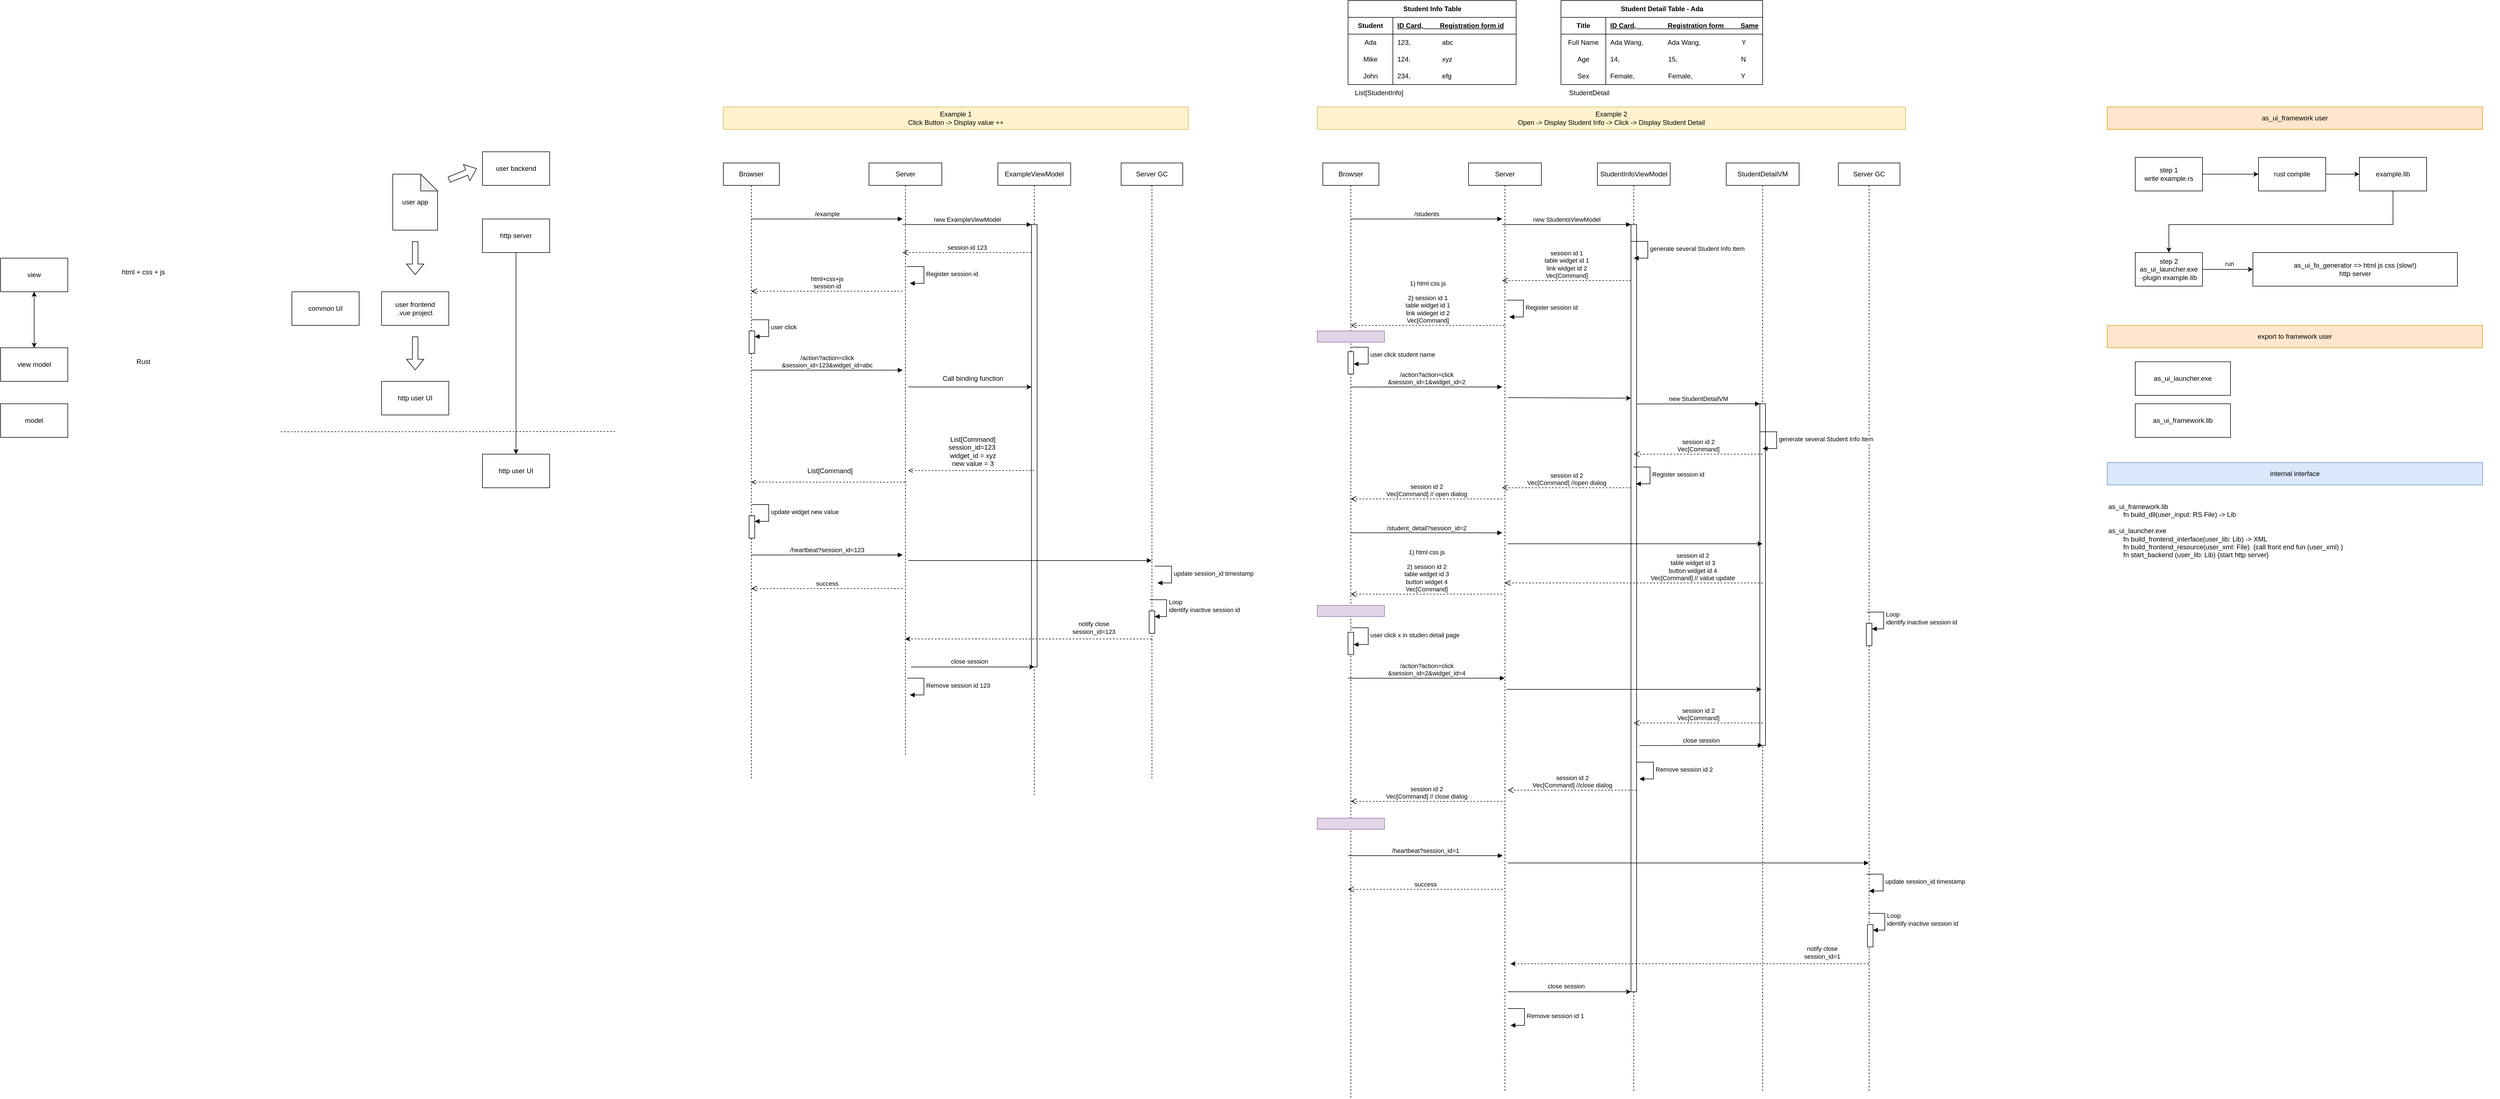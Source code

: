 <mxfile version="21.6.8" type="device">
  <diagram name="第 1 页" id="wU5PnNOs2OtEsKPJ3UKh">
    <mxGraphModel dx="694" dy="2028" grid="1" gridSize="10" guides="1" tooltips="1" connect="1" arrows="1" fold="1" page="1" pageScale="1" pageWidth="827" pageHeight="1169" math="0" shadow="0">
      <root>
        <mxCell id="0" />
        <mxCell id="1" parent="0" />
        <mxCell id="8x5rfXuvoDwp5_2ILN0k-29" style="edgeStyle=orthogonalEdgeStyle;rounded=0;orthogonalLoop=1;jettySize=auto;html=1;exitX=0.5;exitY=1;exitDx=0;exitDy=0;entryX=0.5;entryY=0;entryDx=0;entryDy=0;startArrow=classic;startFill=1;" edge="1" parent="1" source="8x5rfXuvoDwp5_2ILN0k-4" target="8x5rfXuvoDwp5_2ILN0k-5">
          <mxGeometry relative="1" as="geometry" />
        </mxCell>
        <mxCell id="8x5rfXuvoDwp5_2ILN0k-4" value="view" style="rounded=0;whiteSpace=wrap;html=1;" vertex="1" parent="1">
          <mxGeometry x="420" y="240" width="120" height="60" as="geometry" />
        </mxCell>
        <mxCell id="8x5rfXuvoDwp5_2ILN0k-5" value="view model" style="rounded=0;whiteSpace=wrap;html=1;" vertex="1" parent="1">
          <mxGeometry x="420" y="400" width="120" height="60" as="geometry" />
        </mxCell>
        <mxCell id="8x5rfXuvoDwp5_2ILN0k-7" value="model" style="rounded=0;whiteSpace=wrap;html=1;" vertex="1" parent="1">
          <mxGeometry x="420" y="500" width="120" height="60" as="geometry" />
        </mxCell>
        <mxCell id="8x5rfXuvoDwp5_2ILN0k-13" value="html + css + js" style="text;html=1;strokeColor=none;fillColor=none;align=center;verticalAlign=middle;whiteSpace=wrap;rounded=0;" vertex="1" parent="1">
          <mxGeometry x="560" y="250" width="230" height="30" as="geometry" />
        </mxCell>
        <mxCell id="8x5rfXuvoDwp5_2ILN0k-14" value="Rust" style="text;html=1;strokeColor=none;fillColor=none;align=center;verticalAlign=middle;whiteSpace=wrap;rounded=0;" vertex="1" parent="1">
          <mxGeometry x="645" y="410" width="60" height="30" as="geometry" />
        </mxCell>
        <mxCell id="8x5rfXuvoDwp5_2ILN0k-15" value="user app" style="shape=note;whiteSpace=wrap;html=1;backgroundOutline=1;darkOpacity=0.05;" vertex="1" parent="1">
          <mxGeometry x="1120" y="90" width="80" height="100" as="geometry" />
        </mxCell>
        <mxCell id="8x5rfXuvoDwp5_2ILN0k-30" style="edgeStyle=orthogonalEdgeStyle;rounded=0;orthogonalLoop=1;jettySize=auto;html=1;exitX=0.5;exitY=1;exitDx=0;exitDy=0;entryX=0.5;entryY=0;entryDx=0;entryDy=0;" edge="1" parent="1" source="8x5rfXuvoDwp5_2ILN0k-16" target="8x5rfXuvoDwp5_2ILN0k-26">
          <mxGeometry relative="1" as="geometry" />
        </mxCell>
        <mxCell id="8x5rfXuvoDwp5_2ILN0k-16" value="http server" style="rounded=0;whiteSpace=wrap;html=1;" vertex="1" parent="1">
          <mxGeometry x="1280" y="170" width="120" height="60" as="geometry" />
        </mxCell>
        <mxCell id="8x5rfXuvoDwp5_2ILN0k-17" value="user backend" style="rounded=0;whiteSpace=wrap;html=1;" vertex="1" parent="1">
          <mxGeometry x="1280" y="50" width="120" height="60" as="geometry" />
        </mxCell>
        <mxCell id="8x5rfXuvoDwp5_2ILN0k-18" value="" style="endArrow=none;dashed=1;html=1;rounded=0;" edge="1" parent="1">
          <mxGeometry width="50" height="50" relative="1" as="geometry">
            <mxPoint x="920" y="550" as="sourcePoint" />
            <mxPoint x="1520" y="549.5" as="targetPoint" />
          </mxGeometry>
        </mxCell>
        <mxCell id="8x5rfXuvoDwp5_2ILN0k-19" value="user frontend&lt;br&gt;.vue project" style="rounded=0;whiteSpace=wrap;html=1;" vertex="1" parent="1">
          <mxGeometry x="1100" y="300" width="120" height="60" as="geometry" />
        </mxCell>
        <mxCell id="8x5rfXuvoDwp5_2ILN0k-20" value="" style="shape=flexArrow;endArrow=classic;html=1;rounded=0;" edge="1" parent="1">
          <mxGeometry width="50" height="50" relative="1" as="geometry">
            <mxPoint x="1220" y="100" as="sourcePoint" />
            <mxPoint x="1270" y="80" as="targetPoint" />
          </mxGeometry>
        </mxCell>
        <mxCell id="8x5rfXuvoDwp5_2ILN0k-21" value="" style="shape=flexArrow;endArrow=classic;html=1;rounded=0;" edge="1" parent="1">
          <mxGeometry width="50" height="50" relative="1" as="geometry">
            <mxPoint x="1160" y="210" as="sourcePoint" />
            <mxPoint x="1160" y="270" as="targetPoint" />
          </mxGeometry>
        </mxCell>
        <mxCell id="8x5rfXuvoDwp5_2ILN0k-22" value="" style="shape=flexArrow;endArrow=classic;html=1;rounded=0;" edge="1" parent="1">
          <mxGeometry width="50" height="50" relative="1" as="geometry">
            <mxPoint x="1160" y="380" as="sourcePoint" />
            <mxPoint x="1160" y="440" as="targetPoint" />
          </mxGeometry>
        </mxCell>
        <mxCell id="8x5rfXuvoDwp5_2ILN0k-24" value="http user UI" style="rounded=0;whiteSpace=wrap;html=1;" vertex="1" parent="1">
          <mxGeometry x="1100" y="460" width="120" height="60" as="geometry" />
        </mxCell>
        <mxCell id="8x5rfXuvoDwp5_2ILN0k-26" value="http user UI" style="rounded=0;whiteSpace=wrap;html=1;" vertex="1" parent="1">
          <mxGeometry x="1280" y="590" width="120" height="60" as="geometry" />
        </mxCell>
        <mxCell id="8x5rfXuvoDwp5_2ILN0k-27" value="common UI" style="rounded=0;whiteSpace=wrap;html=1;" vertex="1" parent="1">
          <mxGeometry x="940" y="300" width="120" height="60" as="geometry" />
        </mxCell>
        <mxCell id="8x5rfXuvoDwp5_2ILN0k-33" value="Browser" style="shape=umlLifeline;perimeter=lifelinePerimeter;whiteSpace=wrap;html=1;container=1;dropTarget=0;collapsible=0;recursiveResize=0;outlineConnect=0;portConstraint=eastwest;newEdgeStyle={&quot;edgeStyle&quot;:&quot;elbowEdgeStyle&quot;,&quot;elbow&quot;:&quot;vertical&quot;,&quot;curved&quot;:0,&quot;rounded&quot;:0};" vertex="1" parent="1">
          <mxGeometry x="1710" y="70" width="100" height="1100" as="geometry" />
        </mxCell>
        <mxCell id="8x5rfXuvoDwp5_2ILN0k-40" value="" style="html=1;points=[];perimeter=orthogonalPerimeter;outlineConnect=0;targetShapes=umlLifeline;portConstraint=eastwest;newEdgeStyle={&quot;edgeStyle&quot;:&quot;elbowEdgeStyle&quot;,&quot;elbow&quot;:&quot;vertical&quot;,&quot;curved&quot;:0,&quot;rounded&quot;:0};" vertex="1" parent="8x5rfXuvoDwp5_2ILN0k-33">
          <mxGeometry x="46" y="300" width="10" height="40" as="geometry" />
        </mxCell>
        <mxCell id="8x5rfXuvoDwp5_2ILN0k-41" value="user click" style="html=1;align=left;spacingLeft=2;endArrow=block;rounded=0;edgeStyle=orthogonalEdgeStyle;curved=0;rounded=0;" edge="1" target="8x5rfXuvoDwp5_2ILN0k-40" parent="8x5rfXuvoDwp5_2ILN0k-33">
          <mxGeometry relative="1" as="geometry">
            <mxPoint x="51" y="280" as="sourcePoint" />
            <Array as="points">
              <mxPoint x="81" y="310" />
            </Array>
          </mxGeometry>
        </mxCell>
        <mxCell id="8x5rfXuvoDwp5_2ILN0k-72" value="" style="html=1;points=[];perimeter=orthogonalPerimeter;outlineConnect=0;targetShapes=umlLifeline;portConstraint=eastwest;newEdgeStyle={&quot;edgeStyle&quot;:&quot;elbowEdgeStyle&quot;,&quot;elbow&quot;:&quot;vertical&quot;,&quot;curved&quot;:0,&quot;rounded&quot;:0};" vertex="1" parent="8x5rfXuvoDwp5_2ILN0k-33">
          <mxGeometry x="46" y="630" width="10" height="40" as="geometry" />
        </mxCell>
        <mxCell id="8x5rfXuvoDwp5_2ILN0k-73" value="update widget new value" style="html=1;align=left;spacingLeft=2;endArrow=block;rounded=0;edgeStyle=orthogonalEdgeStyle;curved=0;rounded=0;" edge="1" target="8x5rfXuvoDwp5_2ILN0k-72" parent="8x5rfXuvoDwp5_2ILN0k-33">
          <mxGeometry relative="1" as="geometry">
            <mxPoint x="51" y="610" as="sourcePoint" />
            <Array as="points">
              <mxPoint x="81" y="640" />
            </Array>
          </mxGeometry>
        </mxCell>
        <mxCell id="8x5rfXuvoDwp5_2ILN0k-34" value="Server" style="shape=umlLifeline;perimeter=lifelinePerimeter;whiteSpace=wrap;html=1;container=1;dropTarget=0;collapsible=0;recursiveResize=0;outlineConnect=0;portConstraint=eastwest;newEdgeStyle={&quot;edgeStyle&quot;:&quot;elbowEdgeStyle&quot;,&quot;elbow&quot;:&quot;vertical&quot;,&quot;curved&quot;:0,&quot;rounded&quot;:0};" vertex="1" parent="1">
          <mxGeometry x="1970" y="70" width="130" height="1060" as="geometry" />
        </mxCell>
        <mxCell id="8x5rfXuvoDwp5_2ILN0k-38" value="/example" style="html=1;verticalAlign=bottom;endArrow=block;edgeStyle=elbowEdgeStyle;elbow=vertical;curved=0;rounded=0;" edge="1" parent="1">
          <mxGeometry relative="1" as="geometry">
            <mxPoint x="1760" y="170" as="sourcePoint" />
            <mxPoint x="2030" y="170" as="targetPoint" />
          </mxGeometry>
        </mxCell>
        <mxCell id="8x5rfXuvoDwp5_2ILN0k-39" value="html+css+js&lt;br&gt;session id" style="html=1;verticalAlign=bottom;endArrow=open;dashed=1;endSize=8;edgeStyle=elbowEdgeStyle;elbow=vertical;curved=0;rounded=0;" edge="1" parent="1">
          <mxGeometry relative="1" as="geometry">
            <mxPoint x="1760" y="299" as="targetPoint" />
            <mxPoint x="2030" y="299" as="sourcePoint" />
          </mxGeometry>
        </mxCell>
        <mxCell id="8x5rfXuvoDwp5_2ILN0k-42" value="ExampleViewModel" style="shape=umlLifeline;perimeter=lifelinePerimeter;whiteSpace=wrap;html=1;container=1;dropTarget=0;collapsible=0;recursiveResize=0;outlineConnect=0;portConstraint=eastwest;newEdgeStyle={&quot;edgeStyle&quot;:&quot;elbowEdgeStyle&quot;,&quot;elbow&quot;:&quot;vertical&quot;,&quot;curved&quot;:0,&quot;rounded&quot;:0};" vertex="1" parent="1">
          <mxGeometry x="2200" y="70" width="130" height="1130" as="geometry" />
        </mxCell>
        <mxCell id="8x5rfXuvoDwp5_2ILN0k-48" value="" style="html=1;points=[];perimeter=orthogonalPerimeter;outlineConnect=0;targetShapes=umlLifeline;portConstraint=eastwest;newEdgeStyle={&quot;edgeStyle&quot;:&quot;elbowEdgeStyle&quot;,&quot;elbow&quot;:&quot;vertical&quot;,&quot;curved&quot;:0,&quot;rounded&quot;:0};" vertex="1" parent="8x5rfXuvoDwp5_2ILN0k-42">
          <mxGeometry x="60" y="110" width="10" height="790" as="geometry" />
        </mxCell>
        <mxCell id="8x5rfXuvoDwp5_2ILN0k-49" value="new ExampleViewModel" style="html=1;verticalAlign=bottom;endArrow=block;edgeStyle=elbowEdgeStyle;elbow=vertical;curved=0;rounded=0;" edge="1" target="8x5rfXuvoDwp5_2ILN0k-48" parent="1">
          <mxGeometry relative="1" as="geometry">
            <mxPoint x="2030" y="180" as="sourcePoint" />
          </mxGeometry>
        </mxCell>
        <mxCell id="8x5rfXuvoDwp5_2ILN0k-50" value="session id 123" style="html=1;verticalAlign=bottom;endArrow=open;dashed=1;endSize=8;edgeStyle=elbowEdgeStyle;elbow=vertical;curved=0;rounded=0;" edge="1" source="8x5rfXuvoDwp5_2ILN0k-48" parent="1">
          <mxGeometry relative="1" as="geometry">
            <mxPoint x="2030" y="230" as="targetPoint" />
            <Array as="points">
              <mxPoint x="2150" y="230" />
            </Array>
          </mxGeometry>
        </mxCell>
        <mxCell id="8x5rfXuvoDwp5_2ILN0k-52" value="/action?action=click&lt;br&gt;&amp;amp;session_id=123&amp;amp;widget_id=abc" style="html=1;verticalAlign=bottom;endArrow=block;edgeStyle=elbowEdgeStyle;elbow=vertical;curved=0;rounded=0;" edge="1" parent="1">
          <mxGeometry relative="1" as="geometry">
            <mxPoint x="1760" y="440" as="sourcePoint" />
            <mxPoint x="2030" y="440" as="targetPoint" />
          </mxGeometry>
        </mxCell>
        <mxCell id="8x5rfXuvoDwp5_2ILN0k-60" value="" style="endArrow=classic;html=1;rounded=0;" edge="1" parent="1">
          <mxGeometry width="50" height="50" relative="1" as="geometry">
            <mxPoint x="2040" y="470" as="sourcePoint" />
            <mxPoint x="2260" y="470" as="targetPoint" />
          </mxGeometry>
        </mxCell>
        <mxCell id="8x5rfXuvoDwp5_2ILN0k-64" value="Call binding function" style="text;html=1;align=center;verticalAlign=middle;resizable=0;points=[];autosize=1;strokeColor=none;fillColor=none;" vertex="1" parent="1">
          <mxGeometry x="2090" y="440" width="130" height="30" as="geometry" />
        </mxCell>
        <mxCell id="8x5rfXuvoDwp5_2ILN0k-68" value="" style="endArrow=open;html=1;rounded=0;dashed=1;endFill=0;" edge="1" parent="1">
          <mxGeometry width="50" height="50" relative="1" as="geometry">
            <mxPoint x="2265" y="619.31" as="sourcePoint" />
            <mxPoint x="2040" y="619.31" as="targetPoint" />
          </mxGeometry>
        </mxCell>
        <mxCell id="8x5rfXuvoDwp5_2ILN0k-69" value="List[Command]&lt;br&gt;session_id=123&amp;nbsp;&lt;br&gt;widget_id = xyz&lt;br&gt;new value = 3" style="text;html=1;align=center;verticalAlign=middle;resizable=0;points=[];autosize=1;strokeColor=none;fillColor=none;" vertex="1" parent="1">
          <mxGeometry x="2100" y="550" width="110" height="70" as="geometry" />
        </mxCell>
        <mxCell id="8x5rfXuvoDwp5_2ILN0k-70" value="" style="endArrow=open;html=1;rounded=0;dashed=1;endFill=0;" edge="1" parent="1" source="8x5rfXuvoDwp5_2ILN0k-34">
          <mxGeometry width="50" height="50" relative="1" as="geometry">
            <mxPoint x="1985" y="640" as="sourcePoint" />
            <mxPoint x="1760" y="640" as="targetPoint" />
          </mxGeometry>
        </mxCell>
        <mxCell id="8x5rfXuvoDwp5_2ILN0k-71" value="List[Command]" style="text;html=1;align=center;verticalAlign=middle;resizable=0;points=[];autosize=1;strokeColor=none;fillColor=none;" vertex="1" parent="1">
          <mxGeometry x="1850" y="605" width="100" height="30" as="geometry" />
        </mxCell>
        <mxCell id="8x5rfXuvoDwp5_2ILN0k-75" value="Remove session id 123" style="html=1;align=left;spacingLeft=2;endArrow=block;rounded=0;edgeStyle=orthogonalEdgeStyle;curved=0;rounded=0;" edge="1" parent="1">
          <mxGeometry relative="1" as="geometry">
            <mxPoint x="2038" y="990" as="sourcePoint" />
            <Array as="points">
              <mxPoint x="2068" y="1020" />
            </Array>
            <mxPoint x="2043" y="1020" as="targetPoint" />
          </mxGeometry>
        </mxCell>
        <mxCell id="8x5rfXuvoDwp5_2ILN0k-79" value="/heartbeat?session_id=123" style="html=1;verticalAlign=bottom;endArrow=block;edgeStyle=elbowEdgeStyle;elbow=vertical;curved=0;rounded=0;" edge="1" parent="1">
          <mxGeometry relative="1" as="geometry">
            <mxPoint x="1760" y="770" as="sourcePoint" />
            <mxPoint x="2030" y="770" as="targetPoint" />
          </mxGeometry>
        </mxCell>
        <mxCell id="8x5rfXuvoDwp5_2ILN0k-80" value="success" style="html=1;verticalAlign=bottom;endArrow=open;dashed=1;endSize=8;edgeStyle=elbowEdgeStyle;elbow=vertical;curved=0;rounded=0;" edge="1" parent="1">
          <mxGeometry relative="1" as="geometry">
            <mxPoint x="1760" y="830" as="targetPoint" />
            <mxPoint x="2030" y="830" as="sourcePoint" />
            <Array as="points">
              <mxPoint x="1900" y="830" />
            </Array>
          </mxGeometry>
        </mxCell>
        <mxCell id="8x5rfXuvoDwp5_2ILN0k-82" value="update session_id timestamp" style="html=1;align=left;spacingLeft=2;endArrow=block;rounded=0;edgeStyle=orthogonalEdgeStyle;curved=0;rounded=0;" edge="1" parent="1">
          <mxGeometry relative="1" as="geometry">
            <mxPoint x="2480" y="790" as="sourcePoint" />
            <Array as="points">
              <mxPoint x="2510" y="820" />
            </Array>
            <mxPoint x="2485" y="820" as="targetPoint" />
          </mxGeometry>
        </mxCell>
        <mxCell id="8x5rfXuvoDwp5_2ILN0k-83" value="Server GC" style="shape=umlLifeline;perimeter=lifelinePerimeter;whiteSpace=wrap;html=1;container=1;dropTarget=0;collapsible=0;recursiveResize=0;outlineConnect=0;portConstraint=eastwest;newEdgeStyle={&quot;edgeStyle&quot;:&quot;elbowEdgeStyle&quot;,&quot;elbow&quot;:&quot;vertical&quot;,&quot;curved&quot;:0,&quot;rounded&quot;:0};" vertex="1" parent="1">
          <mxGeometry x="2420" y="70" width="110" height="1100" as="geometry" />
        </mxCell>
        <mxCell id="8x5rfXuvoDwp5_2ILN0k-84" value="" style="html=1;points=[];perimeter=orthogonalPerimeter;outlineConnect=0;targetShapes=umlLifeline;portConstraint=eastwest;newEdgeStyle={&quot;edgeStyle&quot;:&quot;elbowEdgeStyle&quot;,&quot;elbow&quot;:&quot;vertical&quot;,&quot;curved&quot;:0,&quot;rounded&quot;:0};" vertex="1" parent="8x5rfXuvoDwp5_2ILN0k-83">
          <mxGeometry x="50" y="800" width="10" height="40" as="geometry" />
        </mxCell>
        <mxCell id="8x5rfXuvoDwp5_2ILN0k-85" value="Loop&lt;br&gt;identify inactive session id" style="html=1;align=left;spacingLeft=2;endArrow=block;rounded=0;edgeStyle=orthogonalEdgeStyle;curved=0;rounded=0;" edge="1" target="8x5rfXuvoDwp5_2ILN0k-84" parent="8x5rfXuvoDwp5_2ILN0k-83">
          <mxGeometry relative="1" as="geometry">
            <mxPoint x="51" y="780" as="sourcePoint" />
            <Array as="points">
              <mxPoint x="81" y="810" />
            </Array>
          </mxGeometry>
        </mxCell>
        <mxCell id="8x5rfXuvoDwp5_2ILN0k-86" value="" style="endArrow=classic;html=1;rounded=0;dashed=1;" edge="1" parent="1">
          <mxGeometry width="50" height="50" relative="1" as="geometry">
            <mxPoint x="2474.5" y="920" as="sourcePoint" />
            <mxPoint x="2034.5" y="920" as="targetPoint" />
          </mxGeometry>
        </mxCell>
        <mxCell id="8x5rfXuvoDwp5_2ILN0k-194" value="notify close&lt;br&gt;session_id=123" style="edgeLabel;html=1;align=center;verticalAlign=middle;resizable=0;points=[];" vertex="1" connectable="0" parent="8x5rfXuvoDwp5_2ILN0k-86">
          <mxGeometry x="-0.119" y="-2" relative="1" as="geometry">
            <mxPoint x="90" y="-18" as="offset" />
          </mxGeometry>
        </mxCell>
        <mxCell id="8x5rfXuvoDwp5_2ILN0k-88" value="Browser" style="shape=umlLifeline;perimeter=lifelinePerimeter;whiteSpace=wrap;html=1;container=1;dropTarget=0;collapsible=0;recursiveResize=0;outlineConnect=0;portConstraint=eastwest;newEdgeStyle={&quot;edgeStyle&quot;:&quot;elbowEdgeStyle&quot;,&quot;elbow&quot;:&quot;vertical&quot;,&quot;curved&quot;:0,&quot;rounded&quot;:0};" vertex="1" parent="1">
          <mxGeometry x="2780" y="70" width="100" height="1670" as="geometry" />
        </mxCell>
        <mxCell id="8x5rfXuvoDwp5_2ILN0k-89" value="" style="html=1;points=[];perimeter=orthogonalPerimeter;outlineConnect=0;targetShapes=umlLifeline;portConstraint=eastwest;newEdgeStyle={&quot;edgeStyle&quot;:&quot;elbowEdgeStyle&quot;,&quot;elbow&quot;:&quot;vertical&quot;,&quot;curved&quot;:0,&quot;rounded&quot;:0};" vertex="1" parent="8x5rfXuvoDwp5_2ILN0k-88">
          <mxGeometry x="45" y="337" width="10" height="40" as="geometry" />
        </mxCell>
        <mxCell id="8x5rfXuvoDwp5_2ILN0k-90" value="user click student name" style="html=1;align=left;spacingLeft=2;endArrow=block;rounded=0;edgeStyle=orthogonalEdgeStyle;curved=0;rounded=0;" edge="1" parent="8x5rfXuvoDwp5_2ILN0k-88" target="8x5rfXuvoDwp5_2ILN0k-89">
          <mxGeometry relative="1" as="geometry">
            <mxPoint x="51" y="329" as="sourcePoint" />
            <Array as="points">
              <mxPoint x="81" y="359" />
            </Array>
          </mxGeometry>
        </mxCell>
        <mxCell id="8x5rfXuvoDwp5_2ILN0k-184" value="" style="html=1;points=[];perimeter=orthogonalPerimeter;outlineConnect=0;targetShapes=umlLifeline;portConstraint=eastwest;newEdgeStyle={&quot;edgeStyle&quot;:&quot;elbowEdgeStyle&quot;,&quot;elbow&quot;:&quot;vertical&quot;,&quot;curved&quot;:0,&quot;rounded&quot;:0};" vertex="1" parent="8x5rfXuvoDwp5_2ILN0k-88">
          <mxGeometry x="45" y="838" width="10" height="40" as="geometry" />
        </mxCell>
        <mxCell id="8x5rfXuvoDwp5_2ILN0k-185" value="user click x in studen detail page" style="html=1;align=left;spacingLeft=2;endArrow=block;rounded=0;edgeStyle=orthogonalEdgeStyle;curved=0;rounded=0;" edge="1" parent="8x5rfXuvoDwp5_2ILN0k-88" target="8x5rfXuvoDwp5_2ILN0k-184">
          <mxGeometry relative="1" as="geometry">
            <mxPoint x="51" y="830" as="sourcePoint" />
            <Array as="points">
              <mxPoint x="81" y="860" />
            </Array>
          </mxGeometry>
        </mxCell>
        <mxCell id="8x5rfXuvoDwp5_2ILN0k-93" value="Server" style="shape=umlLifeline;perimeter=lifelinePerimeter;whiteSpace=wrap;html=1;container=1;dropTarget=0;collapsible=0;recursiveResize=0;outlineConnect=0;portConstraint=eastwest;newEdgeStyle={&quot;edgeStyle&quot;:&quot;elbowEdgeStyle&quot;,&quot;elbow&quot;:&quot;vertical&quot;,&quot;curved&quot;:0,&quot;rounded&quot;:0};" vertex="1" parent="1">
          <mxGeometry x="3040" y="70" width="130" height="1660" as="geometry" />
        </mxCell>
        <mxCell id="8x5rfXuvoDwp5_2ILN0k-114" value="/heartbeat?session_id=1" style="html=1;verticalAlign=bottom;endArrow=block;edgeStyle=elbowEdgeStyle;elbow=vertical;curved=0;rounded=0;" edge="1" parent="8x5rfXuvoDwp5_2ILN0k-93">
          <mxGeometry relative="1" as="geometry">
            <mxPoint x="-215" y="1237" as="sourcePoint" />
            <mxPoint x="61" y="1237" as="targetPoint" />
          </mxGeometry>
        </mxCell>
        <mxCell id="8x5rfXuvoDwp5_2ILN0k-115" value="success" style="html=1;verticalAlign=bottom;endArrow=open;dashed=1;endSize=8;edgeStyle=elbowEdgeStyle;elbow=vertical;curved=0;rounded=0;" edge="1" parent="8x5rfXuvoDwp5_2ILN0k-93">
          <mxGeometry relative="1" as="geometry">
            <mxPoint x="-215" y="1297" as="targetPoint" />
            <Array as="points">
              <mxPoint x="-75" y="1297" />
            </Array>
            <mxPoint x="61" y="1297" as="sourcePoint" />
          </mxGeometry>
        </mxCell>
        <mxCell id="8x5rfXuvoDwp5_2ILN0k-97" value="/students" style="html=1;verticalAlign=bottom;endArrow=block;edgeStyle=elbowEdgeStyle;elbow=vertical;curved=0;rounded=0;" edge="1" parent="1">
          <mxGeometry relative="1" as="geometry">
            <mxPoint x="2830" y="170" as="sourcePoint" />
            <mxPoint x="3100" y="170" as="targetPoint" />
            <mxPoint as="offset" />
          </mxGeometry>
        </mxCell>
        <mxCell id="8x5rfXuvoDwp5_2ILN0k-99" value="StudentInfoViewModel" style="shape=umlLifeline;perimeter=lifelinePerimeter;whiteSpace=wrap;html=1;container=1;dropTarget=0;collapsible=0;recursiveResize=0;outlineConnect=0;portConstraint=eastwest;newEdgeStyle={&quot;edgeStyle&quot;:&quot;elbowEdgeStyle&quot;,&quot;elbow&quot;:&quot;vertical&quot;,&quot;curved&quot;:0,&quot;rounded&quot;:0};" vertex="1" parent="1">
          <mxGeometry x="3270" y="70" width="130" height="1660" as="geometry" />
        </mxCell>
        <mxCell id="8x5rfXuvoDwp5_2ILN0k-100" value="" style="html=1;points=[];perimeter=orthogonalPerimeter;outlineConnect=0;targetShapes=umlLifeline;portConstraint=eastwest;newEdgeStyle={&quot;edgeStyle&quot;:&quot;elbowEdgeStyle&quot;,&quot;elbow&quot;:&quot;vertical&quot;,&quot;curved&quot;:0,&quot;rounded&quot;:0};" vertex="1" parent="8x5rfXuvoDwp5_2ILN0k-99">
          <mxGeometry x="60" y="110" width="10" height="1370" as="geometry" />
        </mxCell>
        <mxCell id="8x5rfXuvoDwp5_2ILN0k-153" value="generate several Student Info Item" style="html=1;align=left;spacingLeft=2;endArrow=block;rounded=0;edgeStyle=orthogonalEdgeStyle;curved=0;rounded=0;" edge="1" parent="8x5rfXuvoDwp5_2ILN0k-99">
          <mxGeometry relative="1" as="geometry">
            <mxPoint x="60" y="140" as="sourcePoint" />
            <Array as="points">
              <mxPoint x="90" y="170" />
            </Array>
            <mxPoint x="65" y="170" as="targetPoint" />
          </mxGeometry>
        </mxCell>
        <mxCell id="8x5rfXuvoDwp5_2ILN0k-101" value="new StudentsViewModel" style="html=1;verticalAlign=bottom;endArrow=block;edgeStyle=elbowEdgeStyle;elbow=vertical;curved=0;rounded=0;" edge="1" parent="1" target="8x5rfXuvoDwp5_2ILN0k-100">
          <mxGeometry relative="1" as="geometry">
            <mxPoint x="3100" y="180" as="sourcePoint" />
          </mxGeometry>
        </mxCell>
        <mxCell id="8x5rfXuvoDwp5_2ILN0k-103" value="/action?action=click&lt;br&gt;&amp;amp;session_id=1&amp;amp;widget_id=2" style="html=1;verticalAlign=bottom;endArrow=block;edgeStyle=elbowEdgeStyle;elbow=vertical;curved=0;rounded=0;" edge="1" parent="1">
          <mxGeometry x="0.001" relative="1" as="geometry">
            <mxPoint x="2830" y="470.07" as="sourcePoint" />
            <mxPoint x="3100" y="470.07" as="targetPoint" />
            <mxPoint as="offset" />
          </mxGeometry>
        </mxCell>
        <mxCell id="8x5rfXuvoDwp5_2ILN0k-113" value="Register session id" style="html=1;align=left;spacingLeft=2;endArrow=block;rounded=0;edgeStyle=orthogonalEdgeStyle;curved=0;rounded=0;" edge="1" parent="1">
          <mxGeometry relative="1" as="geometry">
            <mxPoint x="3108" y="315" as="sourcePoint" />
            <Array as="points">
              <mxPoint x="3138" y="345" />
            </Array>
            <mxPoint x="3113" y="345" as="targetPoint" />
          </mxGeometry>
        </mxCell>
        <mxCell id="8x5rfXuvoDwp5_2ILN0k-117" value="Server GC" style="shape=umlLifeline;perimeter=lifelinePerimeter;whiteSpace=wrap;html=1;container=1;dropTarget=0;collapsible=0;recursiveResize=0;outlineConnect=0;portConstraint=eastwest;newEdgeStyle={&quot;edgeStyle&quot;:&quot;elbowEdgeStyle&quot;,&quot;elbow&quot;:&quot;vertical&quot;,&quot;curved&quot;:0,&quot;rounded&quot;:0};" vertex="1" parent="1">
          <mxGeometry x="3700" y="70" width="110" height="1660" as="geometry" />
        </mxCell>
        <mxCell id="8x5rfXuvoDwp5_2ILN0k-118" value="" style="html=1;points=[];perimeter=orthogonalPerimeter;outlineConnect=0;targetShapes=umlLifeline;portConstraint=eastwest;newEdgeStyle={&quot;edgeStyle&quot;:&quot;elbowEdgeStyle&quot;,&quot;elbow&quot;:&quot;vertical&quot;,&quot;curved&quot;:0,&quot;rounded&quot;:0};" vertex="1" parent="8x5rfXuvoDwp5_2ILN0k-117">
          <mxGeometry x="50" y="822" width="10" height="40" as="geometry" />
        </mxCell>
        <mxCell id="8x5rfXuvoDwp5_2ILN0k-119" value="Loop&lt;br&gt;identify inactive session id" style="html=1;align=left;spacingLeft=2;endArrow=block;rounded=0;edgeStyle=orthogonalEdgeStyle;curved=0;rounded=0;" edge="1" parent="8x5rfXuvoDwp5_2ILN0k-117" target="8x5rfXuvoDwp5_2ILN0k-118">
          <mxGeometry relative="1" as="geometry">
            <mxPoint x="51" y="802" as="sourcePoint" />
            <Array as="points">
              <mxPoint x="81" y="832" />
            </Array>
          </mxGeometry>
        </mxCell>
        <mxCell id="8x5rfXuvoDwp5_2ILN0k-199" value="" style="html=1;points=[];perimeter=orthogonalPerimeter;outlineConnect=0;targetShapes=umlLifeline;portConstraint=eastwest;newEdgeStyle={&quot;edgeStyle&quot;:&quot;elbowEdgeStyle&quot;,&quot;elbow&quot;:&quot;vertical&quot;,&quot;curved&quot;:0,&quot;rounded&quot;:0};" vertex="1" parent="8x5rfXuvoDwp5_2ILN0k-117">
          <mxGeometry x="52" y="1360" width="10" height="40" as="geometry" />
        </mxCell>
        <mxCell id="8x5rfXuvoDwp5_2ILN0k-200" value="Loop&lt;br&gt;identify inactive session id" style="html=1;align=left;spacingLeft=2;endArrow=block;rounded=0;edgeStyle=orthogonalEdgeStyle;curved=0;rounded=0;" edge="1" target="8x5rfXuvoDwp5_2ILN0k-199" parent="8x5rfXuvoDwp5_2ILN0k-117">
          <mxGeometry relative="1" as="geometry">
            <mxPoint x="53" y="1340" as="sourcePoint" />
            <Array as="points">
              <mxPoint x="83" y="1370" />
            </Array>
          </mxGeometry>
        </mxCell>
        <mxCell id="8x5rfXuvoDwp5_2ILN0k-126" value="Student Info Table" style="shape=table;startSize=30;container=1;collapsible=1;childLayout=tableLayout;fixedRows=1;rowLines=0;fontStyle=1;align=center;resizeLast=1;html=1;" vertex="1" parent="1">
          <mxGeometry x="2825" y="-220" width="300" height="150" as="geometry" />
        </mxCell>
        <mxCell id="8x5rfXuvoDwp5_2ILN0k-127" value="" style="shape=tableRow;horizontal=0;startSize=0;swimlaneHead=0;swimlaneBody=0;fillColor=none;collapsible=0;dropTarget=0;points=[[0,0.5],[1,0.5]];portConstraint=eastwest;top=0;left=0;right=0;bottom=1;" vertex="1" parent="8x5rfXuvoDwp5_2ILN0k-126">
          <mxGeometry y="30" width="300" height="30" as="geometry" />
        </mxCell>
        <mxCell id="8x5rfXuvoDwp5_2ILN0k-128" value="Student" style="shape=partialRectangle;connectable=0;fillColor=none;top=0;left=0;bottom=0;right=0;fontStyle=1;overflow=hidden;whiteSpace=wrap;html=1;" vertex="1" parent="8x5rfXuvoDwp5_2ILN0k-127">
          <mxGeometry width="80" height="30" as="geometry">
            <mxRectangle width="80" height="30" as="alternateBounds" />
          </mxGeometry>
        </mxCell>
        <mxCell id="8x5rfXuvoDwp5_2ILN0k-129" value="ID Card,&amp;nbsp; &amp;nbsp; &amp;nbsp; &amp;nbsp; &amp;nbsp;Registration form id" style="shape=partialRectangle;connectable=0;fillColor=none;top=0;left=0;bottom=0;right=0;align=left;spacingLeft=6;fontStyle=5;overflow=hidden;whiteSpace=wrap;html=1;" vertex="1" parent="8x5rfXuvoDwp5_2ILN0k-127">
          <mxGeometry x="80" width="220" height="30" as="geometry">
            <mxRectangle width="220" height="30" as="alternateBounds" />
          </mxGeometry>
        </mxCell>
        <mxCell id="8x5rfXuvoDwp5_2ILN0k-130" value="" style="shape=tableRow;horizontal=0;startSize=0;swimlaneHead=0;swimlaneBody=0;fillColor=none;collapsible=0;dropTarget=0;points=[[0,0.5],[1,0.5]];portConstraint=eastwest;top=0;left=0;right=0;bottom=0;" vertex="1" parent="8x5rfXuvoDwp5_2ILN0k-126">
          <mxGeometry y="60" width="300" height="30" as="geometry" />
        </mxCell>
        <mxCell id="8x5rfXuvoDwp5_2ILN0k-131" value="Ada" style="shape=partialRectangle;connectable=0;fillColor=none;top=0;left=0;bottom=0;right=0;editable=1;overflow=hidden;whiteSpace=wrap;html=1;" vertex="1" parent="8x5rfXuvoDwp5_2ILN0k-130">
          <mxGeometry width="80" height="30" as="geometry">
            <mxRectangle width="80" height="30" as="alternateBounds" />
          </mxGeometry>
        </mxCell>
        <mxCell id="8x5rfXuvoDwp5_2ILN0k-132" value="123,&amp;nbsp; &amp;nbsp; &amp;nbsp; &amp;nbsp; &amp;nbsp; &amp;nbsp; &amp;nbsp; &amp;nbsp; &amp;nbsp;abc" style="shape=partialRectangle;connectable=0;fillColor=none;top=0;left=0;bottom=0;right=0;align=left;spacingLeft=6;overflow=hidden;whiteSpace=wrap;html=1;" vertex="1" parent="8x5rfXuvoDwp5_2ILN0k-130">
          <mxGeometry x="80" width="220" height="30" as="geometry">
            <mxRectangle width="220" height="30" as="alternateBounds" />
          </mxGeometry>
        </mxCell>
        <mxCell id="8x5rfXuvoDwp5_2ILN0k-133" value="" style="shape=tableRow;horizontal=0;startSize=0;swimlaneHead=0;swimlaneBody=0;fillColor=none;collapsible=0;dropTarget=0;points=[[0,0.5],[1,0.5]];portConstraint=eastwest;top=0;left=0;right=0;bottom=0;" vertex="1" parent="8x5rfXuvoDwp5_2ILN0k-126">
          <mxGeometry y="90" width="300" height="30" as="geometry" />
        </mxCell>
        <mxCell id="8x5rfXuvoDwp5_2ILN0k-134" value="Mike" style="shape=partialRectangle;connectable=0;fillColor=none;top=0;left=0;bottom=0;right=0;editable=1;overflow=hidden;whiteSpace=wrap;html=1;" vertex="1" parent="8x5rfXuvoDwp5_2ILN0k-133">
          <mxGeometry width="80" height="30" as="geometry">
            <mxRectangle width="80" height="30" as="alternateBounds" />
          </mxGeometry>
        </mxCell>
        <mxCell id="8x5rfXuvoDwp5_2ILN0k-135" value="124,&amp;nbsp; &amp;nbsp; &amp;nbsp; &amp;nbsp; &amp;nbsp; &amp;nbsp; &amp;nbsp; &amp;nbsp; &amp;nbsp;xyz" style="shape=partialRectangle;connectable=0;fillColor=none;top=0;left=0;bottom=0;right=0;align=left;spacingLeft=6;overflow=hidden;whiteSpace=wrap;html=1;" vertex="1" parent="8x5rfXuvoDwp5_2ILN0k-133">
          <mxGeometry x="80" width="220" height="30" as="geometry">
            <mxRectangle width="220" height="30" as="alternateBounds" />
          </mxGeometry>
        </mxCell>
        <mxCell id="8x5rfXuvoDwp5_2ILN0k-136" value="" style="shape=tableRow;horizontal=0;startSize=0;swimlaneHead=0;swimlaneBody=0;fillColor=none;collapsible=0;dropTarget=0;points=[[0,0.5],[1,0.5]];portConstraint=eastwest;top=0;left=0;right=0;bottom=0;" vertex="1" parent="8x5rfXuvoDwp5_2ILN0k-126">
          <mxGeometry y="120" width="300" height="30" as="geometry" />
        </mxCell>
        <mxCell id="8x5rfXuvoDwp5_2ILN0k-137" value="John" style="shape=partialRectangle;connectable=0;fillColor=none;top=0;left=0;bottom=0;right=0;editable=1;overflow=hidden;whiteSpace=wrap;html=1;" vertex="1" parent="8x5rfXuvoDwp5_2ILN0k-136">
          <mxGeometry width="80" height="30" as="geometry">
            <mxRectangle width="80" height="30" as="alternateBounds" />
          </mxGeometry>
        </mxCell>
        <mxCell id="8x5rfXuvoDwp5_2ILN0k-138" value="234,&amp;nbsp; &amp;nbsp; &amp;nbsp; &amp;nbsp; &amp;nbsp; &amp;nbsp; &amp;nbsp; &amp;nbsp; &amp;nbsp;efg" style="shape=partialRectangle;connectable=0;fillColor=none;top=0;left=0;bottom=0;right=0;align=left;spacingLeft=6;overflow=hidden;whiteSpace=wrap;html=1;" vertex="1" parent="8x5rfXuvoDwp5_2ILN0k-136">
          <mxGeometry x="80" width="220" height="30" as="geometry">
            <mxRectangle width="220" height="30" as="alternateBounds" />
          </mxGeometry>
        </mxCell>
        <mxCell id="8x5rfXuvoDwp5_2ILN0k-139" value="Student Detail Table - Ada" style="shape=table;startSize=30;container=1;collapsible=1;childLayout=tableLayout;fixedRows=1;rowLines=0;fontStyle=1;align=center;resizeLast=1;html=1;" vertex="1" parent="1">
          <mxGeometry x="3205" y="-220" width="360" height="150" as="geometry" />
        </mxCell>
        <mxCell id="8x5rfXuvoDwp5_2ILN0k-140" value="" style="shape=tableRow;horizontal=0;startSize=0;swimlaneHead=0;swimlaneBody=0;fillColor=none;collapsible=0;dropTarget=0;points=[[0,0.5],[1,0.5]];portConstraint=eastwest;top=0;left=0;right=0;bottom=1;" vertex="1" parent="8x5rfXuvoDwp5_2ILN0k-139">
          <mxGeometry y="30" width="360" height="30" as="geometry" />
        </mxCell>
        <mxCell id="8x5rfXuvoDwp5_2ILN0k-141" value="Title" style="shape=partialRectangle;connectable=0;fillColor=none;top=0;left=0;bottom=0;right=0;fontStyle=1;overflow=hidden;whiteSpace=wrap;html=1;" vertex="1" parent="8x5rfXuvoDwp5_2ILN0k-140">
          <mxGeometry width="80" height="30" as="geometry">
            <mxRectangle width="80" height="30" as="alternateBounds" />
          </mxGeometry>
        </mxCell>
        <mxCell id="8x5rfXuvoDwp5_2ILN0k-142" value="ID Card,&amp;nbsp; &amp;nbsp; &amp;nbsp; &amp;nbsp; &amp;nbsp; &amp;nbsp; &amp;nbsp; &amp;nbsp; &amp;nbsp;Registration form&amp;nbsp; &amp;nbsp; &amp;nbsp; &amp;nbsp; &amp;nbsp;Same" style="shape=partialRectangle;connectable=0;fillColor=none;top=0;left=0;bottom=0;right=0;align=left;spacingLeft=6;fontStyle=5;overflow=hidden;whiteSpace=wrap;html=1;" vertex="1" parent="8x5rfXuvoDwp5_2ILN0k-140">
          <mxGeometry x="80" width="280" height="30" as="geometry">
            <mxRectangle width="280" height="30" as="alternateBounds" />
          </mxGeometry>
        </mxCell>
        <mxCell id="8x5rfXuvoDwp5_2ILN0k-143" value="" style="shape=tableRow;horizontal=0;startSize=0;swimlaneHead=0;swimlaneBody=0;fillColor=none;collapsible=0;dropTarget=0;points=[[0,0.5],[1,0.5]];portConstraint=eastwest;top=0;left=0;right=0;bottom=0;" vertex="1" parent="8x5rfXuvoDwp5_2ILN0k-139">
          <mxGeometry y="60" width="360" height="30" as="geometry" />
        </mxCell>
        <mxCell id="8x5rfXuvoDwp5_2ILN0k-144" value="Full Name" style="shape=partialRectangle;connectable=0;fillColor=none;top=0;left=0;bottom=0;right=0;editable=1;overflow=hidden;whiteSpace=wrap;html=1;" vertex="1" parent="8x5rfXuvoDwp5_2ILN0k-143">
          <mxGeometry width="80" height="30" as="geometry">
            <mxRectangle width="80" height="30" as="alternateBounds" />
          </mxGeometry>
        </mxCell>
        <mxCell id="8x5rfXuvoDwp5_2ILN0k-145" value="Ada Wang,&amp;nbsp; &amp;nbsp; &amp;nbsp; &amp;nbsp; &amp;nbsp; &amp;nbsp; &amp;nbsp;Ada Wang,&amp;nbsp; &amp;nbsp; &amp;nbsp; &amp;nbsp; &amp;nbsp; &amp;nbsp; &amp;nbsp; &amp;nbsp; &amp;nbsp; &amp;nbsp; &amp;nbsp; Y" style="shape=partialRectangle;connectable=0;fillColor=none;top=0;left=0;bottom=0;right=0;align=left;spacingLeft=6;overflow=hidden;whiteSpace=wrap;html=1;" vertex="1" parent="8x5rfXuvoDwp5_2ILN0k-143">
          <mxGeometry x="80" width="280" height="30" as="geometry">
            <mxRectangle width="280" height="30" as="alternateBounds" />
          </mxGeometry>
        </mxCell>
        <mxCell id="8x5rfXuvoDwp5_2ILN0k-146" value="" style="shape=tableRow;horizontal=0;startSize=0;swimlaneHead=0;swimlaneBody=0;fillColor=none;collapsible=0;dropTarget=0;points=[[0,0.5],[1,0.5]];portConstraint=eastwest;top=0;left=0;right=0;bottom=0;" vertex="1" parent="8x5rfXuvoDwp5_2ILN0k-139">
          <mxGeometry y="90" width="360" height="30" as="geometry" />
        </mxCell>
        <mxCell id="8x5rfXuvoDwp5_2ILN0k-147" value="Age" style="shape=partialRectangle;connectable=0;fillColor=none;top=0;left=0;bottom=0;right=0;editable=1;overflow=hidden;whiteSpace=wrap;html=1;" vertex="1" parent="8x5rfXuvoDwp5_2ILN0k-146">
          <mxGeometry width="80" height="30" as="geometry">
            <mxRectangle width="80" height="30" as="alternateBounds" />
          </mxGeometry>
        </mxCell>
        <mxCell id="8x5rfXuvoDwp5_2ILN0k-148" value="14,&amp;nbsp; &amp;nbsp; &amp;nbsp; &amp;nbsp; &amp;nbsp; &amp;nbsp; &amp;nbsp; &amp;nbsp; &amp;nbsp; &amp;nbsp; &amp;nbsp; &amp;nbsp; &amp;nbsp; 15,&amp;nbsp; &amp;nbsp; &amp;nbsp; &amp;nbsp; &amp;nbsp; &amp;nbsp; &amp;nbsp; &amp;nbsp; &amp;nbsp; &amp;nbsp; &amp;nbsp; &amp;nbsp; &amp;nbsp; &amp;nbsp; &amp;nbsp; &amp;nbsp; &amp;nbsp; N" style="shape=partialRectangle;connectable=0;fillColor=none;top=0;left=0;bottom=0;right=0;align=left;spacingLeft=6;overflow=hidden;whiteSpace=wrap;html=1;" vertex="1" parent="8x5rfXuvoDwp5_2ILN0k-146">
          <mxGeometry x="80" width="280" height="30" as="geometry">
            <mxRectangle width="280" height="30" as="alternateBounds" />
          </mxGeometry>
        </mxCell>
        <mxCell id="8x5rfXuvoDwp5_2ILN0k-149" value="" style="shape=tableRow;horizontal=0;startSize=0;swimlaneHead=0;swimlaneBody=0;fillColor=none;collapsible=0;dropTarget=0;points=[[0,0.5],[1,0.5]];portConstraint=eastwest;top=0;left=0;right=0;bottom=0;" vertex="1" parent="8x5rfXuvoDwp5_2ILN0k-139">
          <mxGeometry y="120" width="360" height="30" as="geometry" />
        </mxCell>
        <mxCell id="8x5rfXuvoDwp5_2ILN0k-150" value="Sex" style="shape=partialRectangle;connectable=0;fillColor=none;top=0;left=0;bottom=0;right=0;editable=1;overflow=hidden;whiteSpace=wrap;html=1;" vertex="1" parent="8x5rfXuvoDwp5_2ILN0k-149">
          <mxGeometry width="80" height="30" as="geometry">
            <mxRectangle width="80" height="30" as="alternateBounds" />
          </mxGeometry>
        </mxCell>
        <mxCell id="8x5rfXuvoDwp5_2ILN0k-151" value="Female,&amp;nbsp; &amp;nbsp; &amp;nbsp; &amp;nbsp; &amp;nbsp; &amp;nbsp; &amp;nbsp; &amp;nbsp; &amp;nbsp; Female,&amp;nbsp; &amp;nbsp; &amp;nbsp; &amp;nbsp; &amp;nbsp; &amp;nbsp; &amp;nbsp; &amp;nbsp; &amp;nbsp; &amp;nbsp; &amp;nbsp; &amp;nbsp; &amp;nbsp; Y" style="shape=partialRectangle;connectable=0;fillColor=none;top=0;left=0;bottom=0;right=0;align=left;spacingLeft=6;overflow=hidden;whiteSpace=wrap;html=1;" vertex="1" parent="8x5rfXuvoDwp5_2ILN0k-149">
          <mxGeometry x="80" width="280" height="30" as="geometry">
            <mxRectangle width="280" height="30" as="alternateBounds" />
          </mxGeometry>
        </mxCell>
        <mxCell id="8x5rfXuvoDwp5_2ILN0k-154" value="Example 1&lt;br&gt;Click Button -&amp;gt; Display value ++" style="rounded=0;whiteSpace=wrap;html=1;fillColor=#fff2cc;strokeColor=#d6b656;" vertex="1" parent="1">
          <mxGeometry x="1710" y="-30" width="830" height="40" as="geometry" />
        </mxCell>
        <mxCell id="8x5rfXuvoDwp5_2ILN0k-155" value="Example 2&lt;br&gt;Open -&amp;gt; Display Student Info -&amp;gt; Click -&amp;gt; Display Student Detail" style="rounded=0;whiteSpace=wrap;html=1;fillColor=#fff2cc;strokeColor=#d6b656;" vertex="1" parent="1">
          <mxGeometry x="2770" y="-30" width="1050" height="40" as="geometry" />
        </mxCell>
        <mxCell id="8x5rfXuvoDwp5_2ILN0k-156" value="session id 1&lt;br&gt;table widget id 1&lt;br&gt;link widget id 2&lt;br&gt;Vec[Command]" style="html=1;verticalAlign=bottom;endArrow=open;dashed=1;endSize=8;edgeStyle=elbowEdgeStyle;elbow=vertical;curved=0;rounded=0;" edge="1" parent="1">
          <mxGeometry relative="1" as="geometry">
            <mxPoint x="3100" y="280.0" as="targetPoint" />
            <Array as="points">
              <mxPoint x="3220" y="280.0" />
            </Array>
            <mxPoint x="3330" y="280.0" as="sourcePoint" />
            <mxPoint as="offset" />
          </mxGeometry>
        </mxCell>
        <mxCell id="8x5rfXuvoDwp5_2ILN0k-157" value="1) html css js&lt;br&gt;&lt;br&gt;2) session id 1&lt;br&gt;table widget id 1&lt;br&gt;link wideget id 2&lt;br&gt;Vec[Command]" style="html=1;verticalAlign=bottom;endArrow=open;dashed=1;endSize=8;edgeStyle=elbowEdgeStyle;elbow=vertical;curved=0;rounded=0;" edge="1" parent="1" source="8x5rfXuvoDwp5_2ILN0k-93">
          <mxGeometry x="0.002" relative="1" as="geometry">
            <mxPoint x="2830" y="360.0" as="targetPoint" />
            <Array as="points">
              <mxPoint x="2950" y="360.0" />
            </Array>
            <mxPoint x="3060" y="360.0" as="sourcePoint" />
            <mxPoint as="offset" />
          </mxGeometry>
        </mxCell>
        <mxCell id="8x5rfXuvoDwp5_2ILN0k-158" value="StudentDetailVM" style="shape=umlLifeline;perimeter=lifelinePerimeter;whiteSpace=wrap;html=1;container=1;dropTarget=0;collapsible=0;recursiveResize=0;outlineConnect=0;portConstraint=eastwest;newEdgeStyle={&quot;edgeStyle&quot;:&quot;elbowEdgeStyle&quot;,&quot;elbow&quot;:&quot;vertical&quot;,&quot;curved&quot;:0,&quot;rounded&quot;:0};" vertex="1" parent="1">
          <mxGeometry x="3500" y="70" width="130" height="1660" as="geometry" />
        </mxCell>
        <mxCell id="8x5rfXuvoDwp5_2ILN0k-159" value="" style="html=1;points=[];perimeter=orthogonalPerimeter;outlineConnect=0;targetShapes=umlLifeline;portConstraint=eastwest;newEdgeStyle={&quot;edgeStyle&quot;:&quot;elbowEdgeStyle&quot;,&quot;elbow&quot;:&quot;vertical&quot;,&quot;curved&quot;:0,&quot;rounded&quot;:0};" vertex="1" parent="8x5rfXuvoDwp5_2ILN0k-158">
          <mxGeometry x="60" y="430" width="10" height="610" as="geometry" />
        </mxCell>
        <mxCell id="8x5rfXuvoDwp5_2ILN0k-161" value="" style="endArrow=classic;html=1;rounded=0;" edge="1" parent="1">
          <mxGeometry width="50" height="50" relative="1" as="geometry">
            <mxPoint x="3110" y="489" as="sourcePoint" />
            <mxPoint x="3330" y="490" as="targetPoint" />
          </mxGeometry>
        </mxCell>
        <mxCell id="8x5rfXuvoDwp5_2ILN0k-165" value="Register session id" style="html=1;align=left;spacingLeft=2;endArrow=block;rounded=0;edgeStyle=orthogonalEdgeStyle;curved=0;rounded=0;" edge="1" parent="1">
          <mxGeometry relative="1" as="geometry">
            <mxPoint x="3334" y="613" as="sourcePoint" />
            <Array as="points">
              <mxPoint x="3364" y="643" />
            </Array>
            <mxPoint x="3339" y="643" as="targetPoint" />
          </mxGeometry>
        </mxCell>
        <mxCell id="8x5rfXuvoDwp5_2ILN0k-170" value="session id 2&lt;br style=&quot;border-color: var(--border-color);&quot;&gt;Vec[Command] // open dialog" style="html=1;verticalAlign=bottom;endArrow=open;dashed=1;endSize=8;edgeStyle=elbowEdgeStyle;elbow=vertical;curved=0;rounded=0;" edge="1" parent="1">
          <mxGeometry x="0.001" relative="1" as="geometry">
            <mxPoint x="2830" y="670" as="targetPoint" />
            <mxPoint x="3100" y="670" as="sourcePoint" />
            <mxPoint as="offset" />
          </mxGeometry>
        </mxCell>
        <mxCell id="8x5rfXuvoDwp5_2ILN0k-171" value="List[StudentInfo]" style="text;html=1;align=center;verticalAlign=middle;resizable=0;points=[];autosize=1;strokeColor=none;fillColor=none;" vertex="1" parent="1">
          <mxGeometry x="2825" y="-70" width="110" height="30" as="geometry" />
        </mxCell>
        <mxCell id="8x5rfXuvoDwp5_2ILN0k-172" value="StudentDetail" style="text;html=1;align=center;verticalAlign=middle;resizable=0;points=[];autosize=1;strokeColor=none;fillColor=none;" vertex="1" parent="1">
          <mxGeometry x="3205" y="-70" width="100" height="30" as="geometry" />
        </mxCell>
        <mxCell id="8x5rfXuvoDwp5_2ILN0k-173" value="/student_detail?session_id=2" style="html=1;verticalAlign=bottom;endArrow=block;edgeStyle=elbowEdgeStyle;elbow=vertical;curved=0;rounded=0;" edge="1" parent="1">
          <mxGeometry relative="1" as="geometry">
            <mxPoint x="2830" y="730.33" as="sourcePoint" />
            <mxPoint x="3100" y="730.33" as="targetPoint" />
          </mxGeometry>
        </mxCell>
        <mxCell id="8x5rfXuvoDwp5_2ILN0k-160" value="generate several Student Info Item" style="html=1;align=left;spacingLeft=2;endArrow=block;rounded=0;edgeStyle=orthogonalEdgeStyle;curved=0;rounded=0;" edge="1" parent="1">
          <mxGeometry relative="1" as="geometry">
            <mxPoint x="3560" y="550" as="sourcePoint" />
            <Array as="points">
              <mxPoint x="3590" y="580" />
            </Array>
            <mxPoint x="3565" y="580" as="targetPoint" />
          </mxGeometry>
        </mxCell>
        <mxCell id="8x5rfXuvoDwp5_2ILN0k-177" value="1) html css js&lt;br style=&quot;border-color: var(--border-color);&quot;&gt;&lt;br style=&quot;border-color: var(--border-color);&quot;&gt;2) session id 2&lt;br style=&quot;border-color: var(--border-color);&quot;&gt;table widget id 3&lt;br&gt;button widget 4&lt;br style=&quot;border-color: var(--border-color);&quot;&gt;Vec[Command]" style="html=1;verticalAlign=bottom;endArrow=open;dashed=1;endSize=8;edgeStyle=elbowEdgeStyle;elbow=vertical;curved=0;rounded=0;" edge="1" parent="1">
          <mxGeometry x="0.001" relative="1" as="geometry">
            <mxPoint x="2830" y="840" as="targetPoint" />
            <mxPoint x="3100" y="840" as="sourcePoint" />
            <mxPoint as="offset" />
          </mxGeometry>
        </mxCell>
        <mxCell id="8x5rfXuvoDwp5_2ILN0k-178" value="session id 2&lt;br&gt;Vec[Command]" style="html=1;verticalAlign=bottom;endArrow=open;dashed=1;endSize=8;edgeStyle=elbowEdgeStyle;elbow=vertical;curved=0;rounded=0;" edge="1" parent="1">
          <mxGeometry relative="1" as="geometry">
            <mxPoint x="3335" y="590" as="targetPoint" />
            <Array as="points">
              <mxPoint x="3455" y="590" />
            </Array>
            <mxPoint x="3565" y="590" as="sourcePoint" />
            <mxPoint as="offset" />
          </mxGeometry>
        </mxCell>
        <mxCell id="8x5rfXuvoDwp5_2ILN0k-179" value="new StudentDetailVM" style="html=1;verticalAlign=bottom;endArrow=block;edgeStyle=elbowEdgeStyle;elbow=vertical;curved=0;rounded=0;" edge="1" parent="1">
          <mxGeometry relative="1" as="geometry">
            <mxPoint x="3340" y="500.4" as="sourcePoint" />
            <mxPoint x="3560" y="500" as="targetPoint" />
          </mxGeometry>
        </mxCell>
        <mxCell id="8x5rfXuvoDwp5_2ILN0k-180" value="session id 2&lt;br&gt;Vec[Command] //open dialog" style="html=1;verticalAlign=bottom;endArrow=open;dashed=1;endSize=8;edgeStyle=elbowEdgeStyle;elbow=vertical;curved=0;rounded=0;" edge="1" parent="1">
          <mxGeometry relative="1" as="geometry">
            <mxPoint x="3100" y="650" as="targetPoint" />
            <Array as="points">
              <mxPoint x="3220" y="650" />
            </Array>
            <mxPoint x="3330" y="650" as="sourcePoint" />
            <mxPoint as="offset" />
          </mxGeometry>
        </mxCell>
        <mxCell id="8x5rfXuvoDwp5_2ILN0k-181" value="" style="endArrow=classic;html=1;rounded=0;" edge="1" parent="1" target="8x5rfXuvoDwp5_2ILN0k-158">
          <mxGeometry width="50" height="50" relative="1" as="geometry">
            <mxPoint x="3110" y="750" as="sourcePoint" />
            <mxPoint x="3330" y="751" as="targetPoint" />
          </mxGeometry>
        </mxCell>
        <mxCell id="8x5rfXuvoDwp5_2ILN0k-183" value="session id 2&lt;br style=&quot;border-color: var(--border-color);&quot;&gt;table widget id 3&lt;br&gt;button widget id 4&lt;br style=&quot;border-color: var(--border-color);&quot;&gt;Vec[Command] // value update" style="html=1;verticalAlign=bottom;endArrow=open;dashed=1;endSize=8;edgeStyle=elbowEdgeStyle;elbow=vertical;curved=0;rounded=0;" edge="1" parent="1" target="8x5rfXuvoDwp5_2ILN0k-93">
          <mxGeometry x="-0.457" relative="1" as="geometry">
            <mxPoint x="3335" y="820" as="targetPoint" />
            <Array as="points">
              <mxPoint x="3455" y="820" />
            </Array>
            <mxPoint x="3565" y="820" as="sourcePoint" />
            <mxPoint as="offset" />
          </mxGeometry>
        </mxCell>
        <mxCell id="8x5rfXuvoDwp5_2ILN0k-186" value="/action?action=click&lt;br&gt;&amp;amp;session_id=2&amp;amp;widget_id=4" style="html=1;verticalAlign=bottom;endArrow=block;edgeStyle=elbowEdgeStyle;elbow=vertical;curved=0;rounded=0;" edge="1" parent="1">
          <mxGeometry relative="1" as="geometry">
            <mxPoint x="2825" y="990.07" as="sourcePoint" />
            <mxPoint x="3104.5" y="990" as="targetPoint" />
            <Array as="points">
              <mxPoint x="2830" y="990" />
            </Array>
          </mxGeometry>
        </mxCell>
        <mxCell id="8x5rfXuvoDwp5_2ILN0k-187" value="" style="endArrow=classic;html=1;rounded=0;" edge="1" parent="1">
          <mxGeometry width="50" height="50" relative="1" as="geometry">
            <mxPoint x="3107.75" y="1010" as="sourcePoint" />
            <mxPoint x="3562.75" y="1010" as="targetPoint" />
          </mxGeometry>
        </mxCell>
        <mxCell id="8x5rfXuvoDwp5_2ILN0k-188" value="session id 2&lt;br&gt;Vec[Command]" style="html=1;verticalAlign=bottom;endArrow=open;dashed=1;endSize=8;edgeStyle=elbowEdgeStyle;elbow=vertical;curved=0;rounded=0;" edge="1" parent="1">
          <mxGeometry relative="1" as="geometry">
            <mxPoint x="3335" y="1070" as="targetPoint" />
            <Array as="points">
              <mxPoint x="3455" y="1070" />
            </Array>
            <mxPoint x="3565" y="1070" as="sourcePoint" />
            <mxPoint as="offset" />
          </mxGeometry>
        </mxCell>
        <mxCell id="8x5rfXuvoDwp5_2ILN0k-189" value="close session" style="html=1;verticalAlign=bottom;endArrow=block;edgeStyle=elbowEdgeStyle;elbow=vertical;curved=0;rounded=0;" edge="1" parent="1">
          <mxGeometry relative="1" as="geometry">
            <mxPoint x="3345" y="1110.4" as="sourcePoint" />
            <mxPoint x="3565" y="1110" as="targetPoint" />
          </mxGeometry>
        </mxCell>
        <mxCell id="8x5rfXuvoDwp5_2ILN0k-190" value="Remove session id 2" style="html=1;align=left;spacingLeft=2;endArrow=block;rounded=0;edgeStyle=orthogonalEdgeStyle;curved=0;rounded=0;" edge="1" parent="1">
          <mxGeometry relative="1" as="geometry">
            <mxPoint x="3340" y="1140" as="sourcePoint" />
            <Array as="points">
              <mxPoint x="3370" y="1170" />
            </Array>
            <mxPoint x="3345" y="1170" as="targetPoint" />
          </mxGeometry>
        </mxCell>
        <mxCell id="8x5rfXuvoDwp5_2ILN0k-191" value="session id 2&lt;br&gt;Vec[Command] //close dialog" style="html=1;verticalAlign=bottom;endArrow=open;dashed=1;endSize=8;edgeStyle=elbowEdgeStyle;elbow=vertical;curved=0;rounded=0;" edge="1" parent="1">
          <mxGeometry relative="1" as="geometry">
            <mxPoint x="3110" y="1190" as="targetPoint" />
            <Array as="points">
              <mxPoint x="3230" y="1190" />
            </Array>
            <mxPoint x="3340" y="1190" as="sourcePoint" />
            <mxPoint as="offset" />
          </mxGeometry>
        </mxCell>
        <mxCell id="8x5rfXuvoDwp5_2ILN0k-192" value="session id 2&lt;br style=&quot;border-color: var(--border-color);&quot;&gt;Vec[Command] // close dialog" style="html=1;verticalAlign=bottom;endArrow=open;dashed=1;endSize=8;edgeStyle=elbowEdgeStyle;elbow=vertical;curved=0;rounded=0;" edge="1" parent="1">
          <mxGeometry x="0.001" relative="1" as="geometry">
            <mxPoint x="2830" y="1210" as="targetPoint" />
            <mxPoint x="3100" y="1210" as="sourcePoint" />
            <mxPoint as="offset" />
          </mxGeometry>
        </mxCell>
        <mxCell id="8x5rfXuvoDwp5_2ILN0k-193" value="" style="html=1;verticalAlign=bottom;endArrow=block;edgeStyle=elbowEdgeStyle;elbow=vertical;curved=0;rounded=0;" edge="1" parent="1" target="8x5rfXuvoDwp5_2ILN0k-83">
          <mxGeometry relative="1" as="geometry">
            <mxPoint x="2040" y="780" as="sourcePoint" />
            <mxPoint x="2310" y="780" as="targetPoint" />
          </mxGeometry>
        </mxCell>
        <mxCell id="8x5rfXuvoDwp5_2ILN0k-195" value="" style="endArrow=classic;html=1;rounded=0;" edge="1" parent="1">
          <mxGeometry width="50" height="50" relative="1" as="geometry">
            <mxPoint x="2045" y="970" as="sourcePoint" />
            <mxPoint x="2265" y="970" as="targetPoint" />
          </mxGeometry>
        </mxCell>
        <mxCell id="8x5rfXuvoDwp5_2ILN0k-196" value="close session" style="edgeLabel;html=1;align=center;verticalAlign=middle;resizable=0;points=[];" vertex="1" connectable="0" parent="8x5rfXuvoDwp5_2ILN0k-195">
          <mxGeometry x="-0.06" relative="1" as="geometry">
            <mxPoint y="-10" as="offset" />
          </mxGeometry>
        </mxCell>
        <mxCell id="8x5rfXuvoDwp5_2ILN0k-197" value="Register session id" style="html=1;align=left;spacingLeft=2;endArrow=block;rounded=0;edgeStyle=orthogonalEdgeStyle;curved=0;rounded=0;" edge="1" parent="1">
          <mxGeometry relative="1" as="geometry">
            <mxPoint x="2038" y="255" as="sourcePoint" />
            <Array as="points">
              <mxPoint x="2068" y="285" />
            </Array>
            <mxPoint x="2043" y="285" as="targetPoint" />
          </mxGeometry>
        </mxCell>
        <mxCell id="8x5rfXuvoDwp5_2ILN0k-198" value="" style="html=1;verticalAlign=bottom;endArrow=block;edgeStyle=elbowEdgeStyle;elbow=vertical;curved=0;rounded=0;" edge="1" parent="1" target="8x5rfXuvoDwp5_2ILN0k-117">
          <mxGeometry relative="1" as="geometry">
            <mxPoint x="3110" y="1320" as="sourcePoint" />
            <mxPoint x="3545" y="1320" as="targetPoint" />
          </mxGeometry>
        </mxCell>
        <mxCell id="8x5rfXuvoDwp5_2ILN0k-116" value="update session_id timestamp" style="html=1;align=left;spacingLeft=2;endArrow=block;rounded=0;edgeStyle=orthogonalEdgeStyle;curved=0;rounded=0;" edge="1" parent="1">
          <mxGeometry relative="1" as="geometry">
            <mxPoint x="3750" y="1340" as="sourcePoint" />
            <Array as="points">
              <mxPoint x="3780" y="1370" />
            </Array>
            <mxPoint x="3755" y="1370" as="targetPoint" />
          </mxGeometry>
        </mxCell>
        <mxCell id="8x5rfXuvoDwp5_2ILN0k-201" value="" style="endArrow=classic;html=1;rounded=0;dashed=1;" edge="1" parent="1" source="8x5rfXuvoDwp5_2ILN0k-117">
          <mxGeometry width="50" height="50" relative="1" as="geometry">
            <mxPoint x="3555" y="1500" as="sourcePoint" />
            <mxPoint x="3115" y="1500" as="targetPoint" />
          </mxGeometry>
        </mxCell>
        <mxCell id="8x5rfXuvoDwp5_2ILN0k-202" value="notify close&lt;br&gt;session_id=1" style="edgeLabel;html=1;align=center;verticalAlign=middle;resizable=0;points=[];" vertex="1" connectable="0" parent="8x5rfXuvoDwp5_2ILN0k-201">
          <mxGeometry x="-0.119" y="-2" relative="1" as="geometry">
            <mxPoint x="198" y="-18" as="offset" />
          </mxGeometry>
        </mxCell>
        <mxCell id="8x5rfXuvoDwp5_2ILN0k-203" value="" style="endArrow=classic;html=1;rounded=0;" edge="1" parent="1">
          <mxGeometry width="50" height="50" relative="1" as="geometry">
            <mxPoint x="3110" y="1550" as="sourcePoint" />
            <mxPoint x="3330" y="1550" as="targetPoint" />
          </mxGeometry>
        </mxCell>
        <mxCell id="8x5rfXuvoDwp5_2ILN0k-204" value="close session" style="edgeLabel;html=1;align=center;verticalAlign=middle;resizable=0;points=[];" vertex="1" connectable="0" parent="8x5rfXuvoDwp5_2ILN0k-203">
          <mxGeometry x="-0.06" relative="1" as="geometry">
            <mxPoint y="-10" as="offset" />
          </mxGeometry>
        </mxCell>
        <mxCell id="8x5rfXuvoDwp5_2ILN0k-205" value="Remove session id 1" style="html=1;align=left;spacingLeft=2;endArrow=block;rounded=0;edgeStyle=orthogonalEdgeStyle;curved=0;rounded=0;" edge="1" parent="1">
          <mxGeometry relative="1" as="geometry">
            <mxPoint x="3110" y="1580" as="sourcePoint" />
            <Array as="points">
              <mxPoint x="3140" y="1610" />
            </Array>
            <mxPoint x="3115" y="1610" as="targetPoint" />
          </mxGeometry>
        </mxCell>
        <mxCell id="8x5rfXuvoDwp5_2ILN0k-206" value="" style="rounded=0;whiteSpace=wrap;html=1;fillColor=#e1d5e7;strokeColor=#9673a6;" vertex="1" parent="1">
          <mxGeometry x="2770" y="860" width="120" height="20" as="geometry" />
        </mxCell>
        <mxCell id="8x5rfXuvoDwp5_2ILN0k-207" value="" style="rounded=0;whiteSpace=wrap;html=1;fillColor=#e1d5e7;strokeColor=#9673a6;" vertex="1" parent="1">
          <mxGeometry x="2770" y="1240" width="120" height="20" as="geometry" />
        </mxCell>
        <mxCell id="8x5rfXuvoDwp5_2ILN0k-208" value="" style="rounded=0;whiteSpace=wrap;html=1;fillColor=#e1d5e7;strokeColor=#9673a6;" vertex="1" parent="1">
          <mxGeometry x="2770" y="370" width="120" height="20" as="geometry" />
        </mxCell>
        <mxCell id="8x5rfXuvoDwp5_2ILN0k-217" style="edgeStyle=orthogonalEdgeStyle;rounded=0;orthogonalLoop=1;jettySize=auto;html=1;exitX=1;exitY=0.5;exitDx=0;exitDy=0;entryX=0;entryY=0.5;entryDx=0;entryDy=0;" edge="1" parent="1" source="8x5rfXuvoDwp5_2ILN0k-215" target="8x5rfXuvoDwp5_2ILN0k-216">
          <mxGeometry relative="1" as="geometry" />
        </mxCell>
        <mxCell id="8x5rfXuvoDwp5_2ILN0k-215" value="step 1&lt;br&gt;write example.rs" style="rounded=0;whiteSpace=wrap;html=1;" vertex="1" parent="1">
          <mxGeometry x="4230" y="60" width="120" height="60" as="geometry" />
        </mxCell>
        <mxCell id="8x5rfXuvoDwp5_2ILN0k-219" style="edgeStyle=orthogonalEdgeStyle;rounded=0;orthogonalLoop=1;jettySize=auto;html=1;exitX=1;exitY=0.5;exitDx=0;exitDy=0;entryX=0;entryY=0.5;entryDx=0;entryDy=0;" edge="1" parent="1" source="8x5rfXuvoDwp5_2ILN0k-216" target="8x5rfXuvoDwp5_2ILN0k-218">
          <mxGeometry relative="1" as="geometry" />
        </mxCell>
        <mxCell id="8x5rfXuvoDwp5_2ILN0k-216" value="rust compile" style="rounded=0;whiteSpace=wrap;html=1;" vertex="1" parent="1">
          <mxGeometry x="4450" y="60" width="120" height="60" as="geometry" />
        </mxCell>
        <mxCell id="8x5rfXuvoDwp5_2ILN0k-226" style="edgeStyle=orthogonalEdgeStyle;rounded=0;orthogonalLoop=1;jettySize=auto;html=1;exitX=0.5;exitY=1;exitDx=0;exitDy=0;entryX=0.5;entryY=0;entryDx=0;entryDy=0;" edge="1" parent="1" source="8x5rfXuvoDwp5_2ILN0k-218" target="8x5rfXuvoDwp5_2ILN0k-224">
          <mxGeometry relative="1" as="geometry">
            <Array as="points">
              <mxPoint x="4690" y="180" />
              <mxPoint x="4290" y="180" />
            </Array>
          </mxGeometry>
        </mxCell>
        <mxCell id="8x5rfXuvoDwp5_2ILN0k-218" value="example.lib" style="rounded=0;whiteSpace=wrap;html=1;" vertex="1" parent="1">
          <mxGeometry x="4630" y="60" width="120" height="60" as="geometry" />
        </mxCell>
        <mxCell id="8x5rfXuvoDwp5_2ILN0k-228" style="edgeStyle=orthogonalEdgeStyle;rounded=0;orthogonalLoop=1;jettySize=auto;html=1;exitX=1;exitY=0.5;exitDx=0;exitDy=0;entryX=0;entryY=0.5;entryDx=0;entryDy=0;" edge="1" parent="1" source="8x5rfXuvoDwp5_2ILN0k-224" target="8x5rfXuvoDwp5_2ILN0k-227">
          <mxGeometry relative="1" as="geometry" />
        </mxCell>
        <mxCell id="8x5rfXuvoDwp5_2ILN0k-229" value="run" style="edgeLabel;html=1;align=center;verticalAlign=middle;resizable=0;points=[];" vertex="1" connectable="0" parent="8x5rfXuvoDwp5_2ILN0k-228">
          <mxGeometry x="0.129" y="2" relative="1" as="geometry">
            <mxPoint x="-3" y="-8" as="offset" />
          </mxGeometry>
        </mxCell>
        <mxCell id="8x5rfXuvoDwp5_2ILN0k-224" value="step 2&lt;br&gt;as_ui_launcher.exe&lt;br&gt;-plugin example.lib" style="rounded=0;whiteSpace=wrap;html=1;" vertex="1" parent="1">
          <mxGeometry x="4230" y="230" width="120" height="60" as="geometry" />
        </mxCell>
        <mxCell id="8x5rfXuvoDwp5_2ILN0k-227" value="as_ui_fo_generator =&amp;gt; html js css (slow!)&lt;br&gt;http server" style="rounded=0;whiteSpace=wrap;html=1;" vertex="1" parent="1">
          <mxGeometry x="4440" y="230" width="365" height="60" as="geometry" />
        </mxCell>
        <mxCell id="8x5rfXuvoDwp5_2ILN0k-230" value="as_ui_framework user" style="rounded=0;whiteSpace=wrap;html=1;fillColor=#ffe6cc;strokeColor=#d79b00;" vertex="1" parent="1">
          <mxGeometry x="4180" y="-30" width="670" height="40" as="geometry" />
        </mxCell>
        <mxCell id="8x5rfXuvoDwp5_2ILN0k-231" value="export to framework user" style="rounded=0;whiteSpace=wrap;html=1;fillColor=#ffe6cc;strokeColor=#d79b00;" vertex="1" parent="1">
          <mxGeometry x="4180" y="360" width="670" height="40" as="geometry" />
        </mxCell>
        <mxCell id="8x5rfXuvoDwp5_2ILN0k-232" value="as_ui_launcher.exe" style="rounded=0;whiteSpace=wrap;html=1;" vertex="1" parent="1">
          <mxGeometry x="4230" y="425" width="170" height="60" as="geometry" />
        </mxCell>
        <mxCell id="8x5rfXuvoDwp5_2ILN0k-233" value="as_ui_framework.lib" style="rounded=0;whiteSpace=wrap;html=1;" vertex="1" parent="1">
          <mxGeometry x="4230" y="500" width="170" height="60" as="geometry" />
        </mxCell>
        <mxCell id="8x5rfXuvoDwp5_2ILN0k-234" value="internal interface" style="rounded=0;whiteSpace=wrap;html=1;fillColor=#dae8fc;strokeColor=#6c8ebf;" vertex="1" parent="1">
          <mxGeometry x="4180" y="605" width="670" height="40" as="geometry" />
        </mxCell>
        <mxCell id="8x5rfXuvoDwp5_2ILN0k-241" value="as_ui_framework.lib&lt;br&gt;&lt;span style=&quot;white-space: pre;&quot;&gt;&#x9;&lt;/span&gt;fn build_dll(user_input: RS File) -&amp;gt; Lib&lt;br&gt;&lt;br&gt;as_ui_launcher.exe&lt;br&gt;&lt;span style=&quot;white-space: pre;&quot;&gt;&#x9;&lt;/span&gt;fn build_frontend_interface(user_lib: Lib) -&amp;gt; XML&lt;br&gt;&lt;span style=&quot;white-space: pre;&quot;&gt;&#x9;&lt;/span&gt;fn build_frontend_resource(user_xml: File)&amp;nbsp; {call front end fun (user_xml) }&lt;br&gt;&lt;span style=&quot;white-space: pre;&quot;&gt;&#x9;&lt;/span&gt;fn start_backend (user_lib: Lib) {start http server}" style="text;html=1;strokeColor=none;fillColor=none;align=left;verticalAlign=top;whiteSpace=wrap;rounded=0;" vertex="1" parent="1">
          <mxGeometry x="4180" y="670" width="700" height="130" as="geometry" />
        </mxCell>
      </root>
    </mxGraphModel>
  </diagram>
</mxfile>
